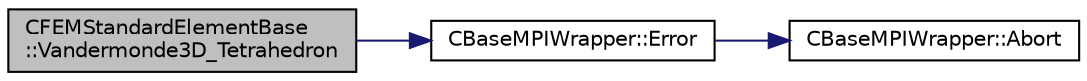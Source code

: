 digraph "CFEMStandardElementBase::Vandermonde3D_Tetrahedron"
{
  edge [fontname="Helvetica",fontsize="10",labelfontname="Helvetica",labelfontsize="10"];
  node [fontname="Helvetica",fontsize="10",shape=record];
  rankdir="LR";
  Node405 [label="CFEMStandardElementBase\l::Vandermonde3D_Tetrahedron",height=0.2,width=0.4,color="black", fillcolor="grey75", style="filled", fontcolor="black"];
  Node405 -> Node406 [color="midnightblue",fontsize="10",style="solid",fontname="Helvetica"];
  Node406 [label="CBaseMPIWrapper::Error",height=0.2,width=0.4,color="black", fillcolor="white", style="filled",URL="$class_c_base_m_p_i_wrapper.html#a04457c47629bda56704e6a8804833eeb"];
  Node406 -> Node407 [color="midnightblue",fontsize="10",style="solid",fontname="Helvetica"];
  Node407 [label="CBaseMPIWrapper::Abort",height=0.2,width=0.4,color="black", fillcolor="white", style="filled",URL="$class_c_base_m_p_i_wrapper.html#a21ef5681e2acb532d345e9bab173ef07"];
}
